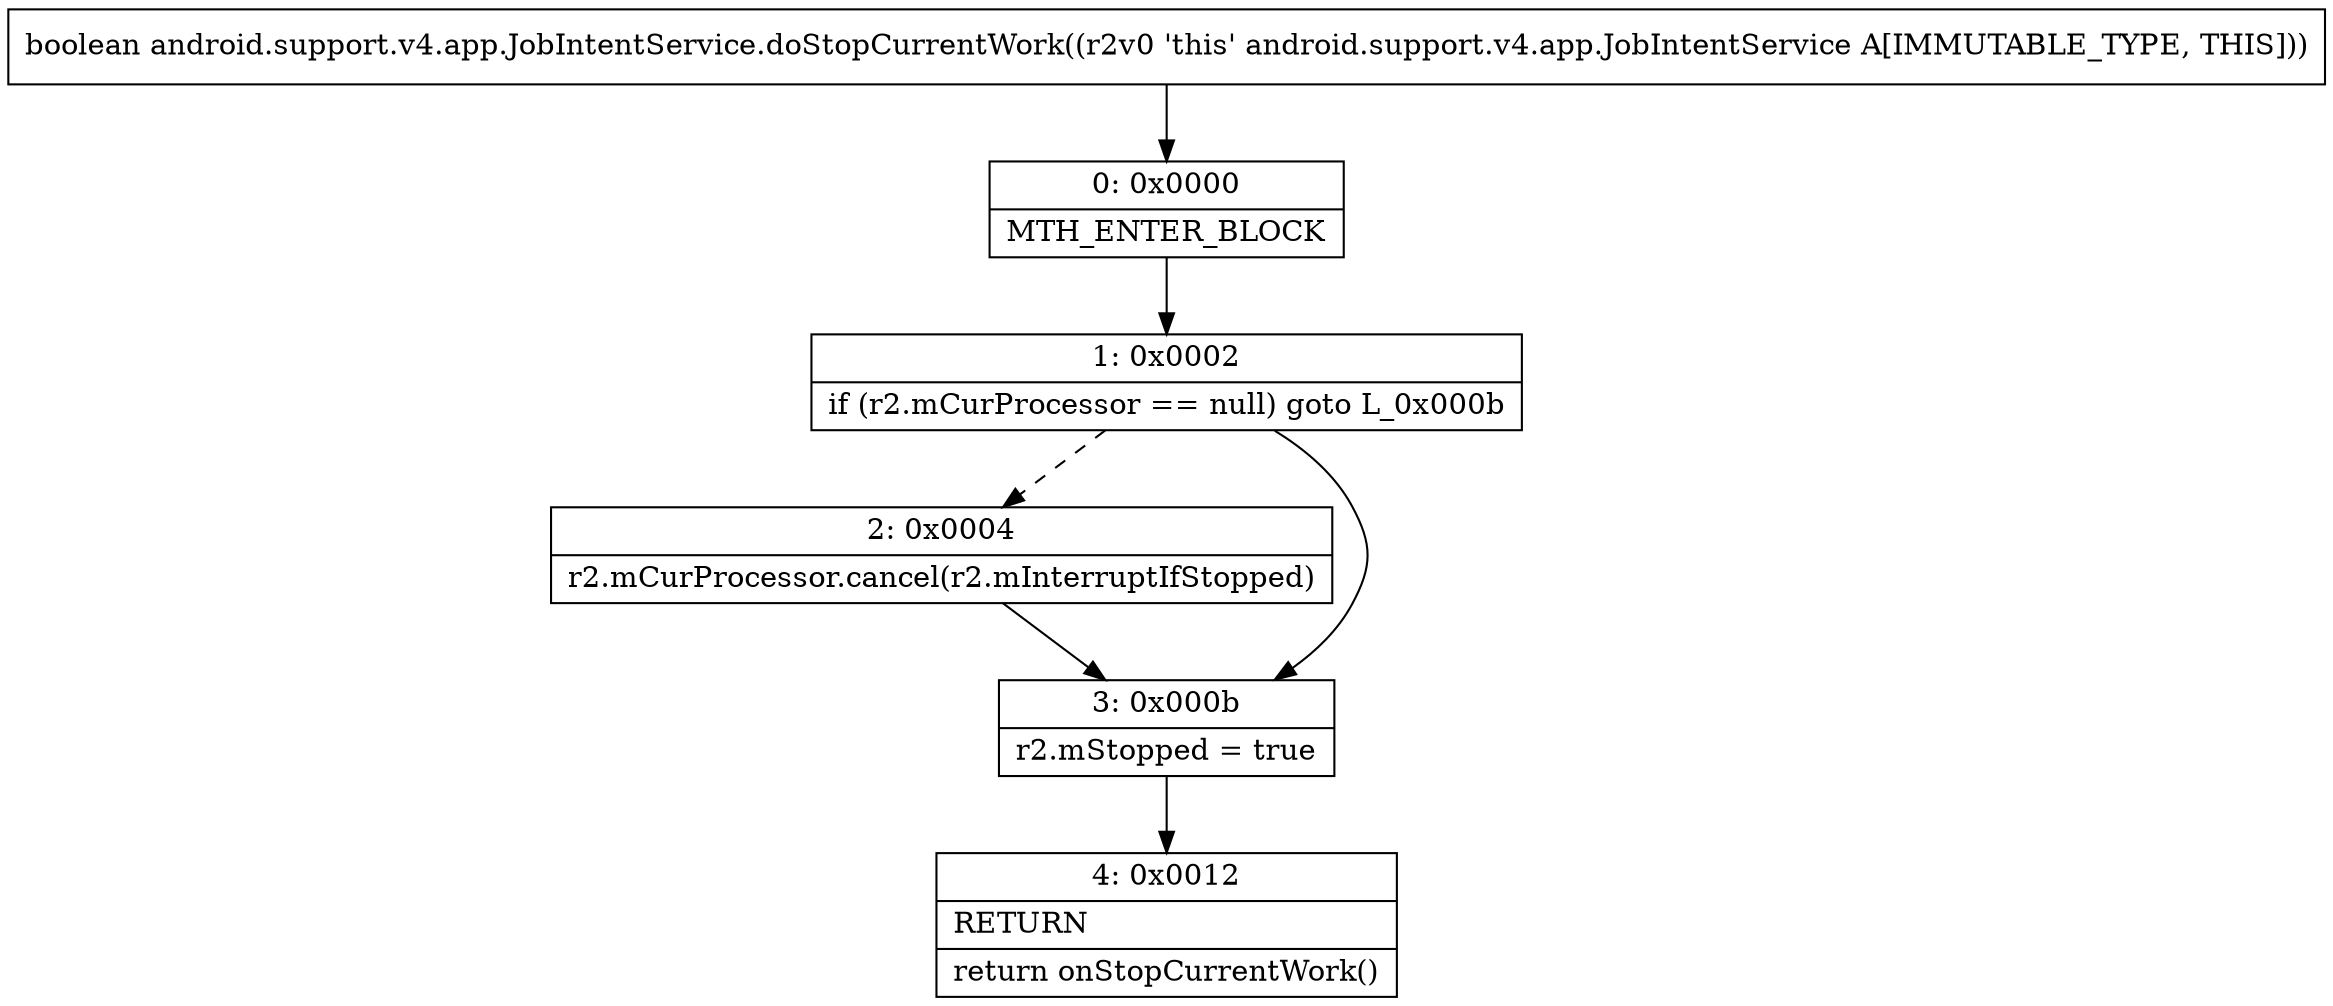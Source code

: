 digraph "CFG forandroid.support.v4.app.JobIntentService.doStopCurrentWork()Z" {
Node_0 [shape=record,label="{0\:\ 0x0000|MTH_ENTER_BLOCK\l}"];
Node_1 [shape=record,label="{1\:\ 0x0002|if (r2.mCurProcessor == null) goto L_0x000b\l}"];
Node_2 [shape=record,label="{2\:\ 0x0004|r2.mCurProcessor.cancel(r2.mInterruptIfStopped)\l}"];
Node_3 [shape=record,label="{3\:\ 0x000b|r2.mStopped = true\l}"];
Node_4 [shape=record,label="{4\:\ 0x0012|RETURN\l|return onStopCurrentWork()\l}"];
MethodNode[shape=record,label="{boolean android.support.v4.app.JobIntentService.doStopCurrentWork((r2v0 'this' android.support.v4.app.JobIntentService A[IMMUTABLE_TYPE, THIS])) }"];
MethodNode -> Node_0;
Node_0 -> Node_1;
Node_1 -> Node_2[style=dashed];
Node_1 -> Node_3;
Node_2 -> Node_3;
Node_3 -> Node_4;
}

